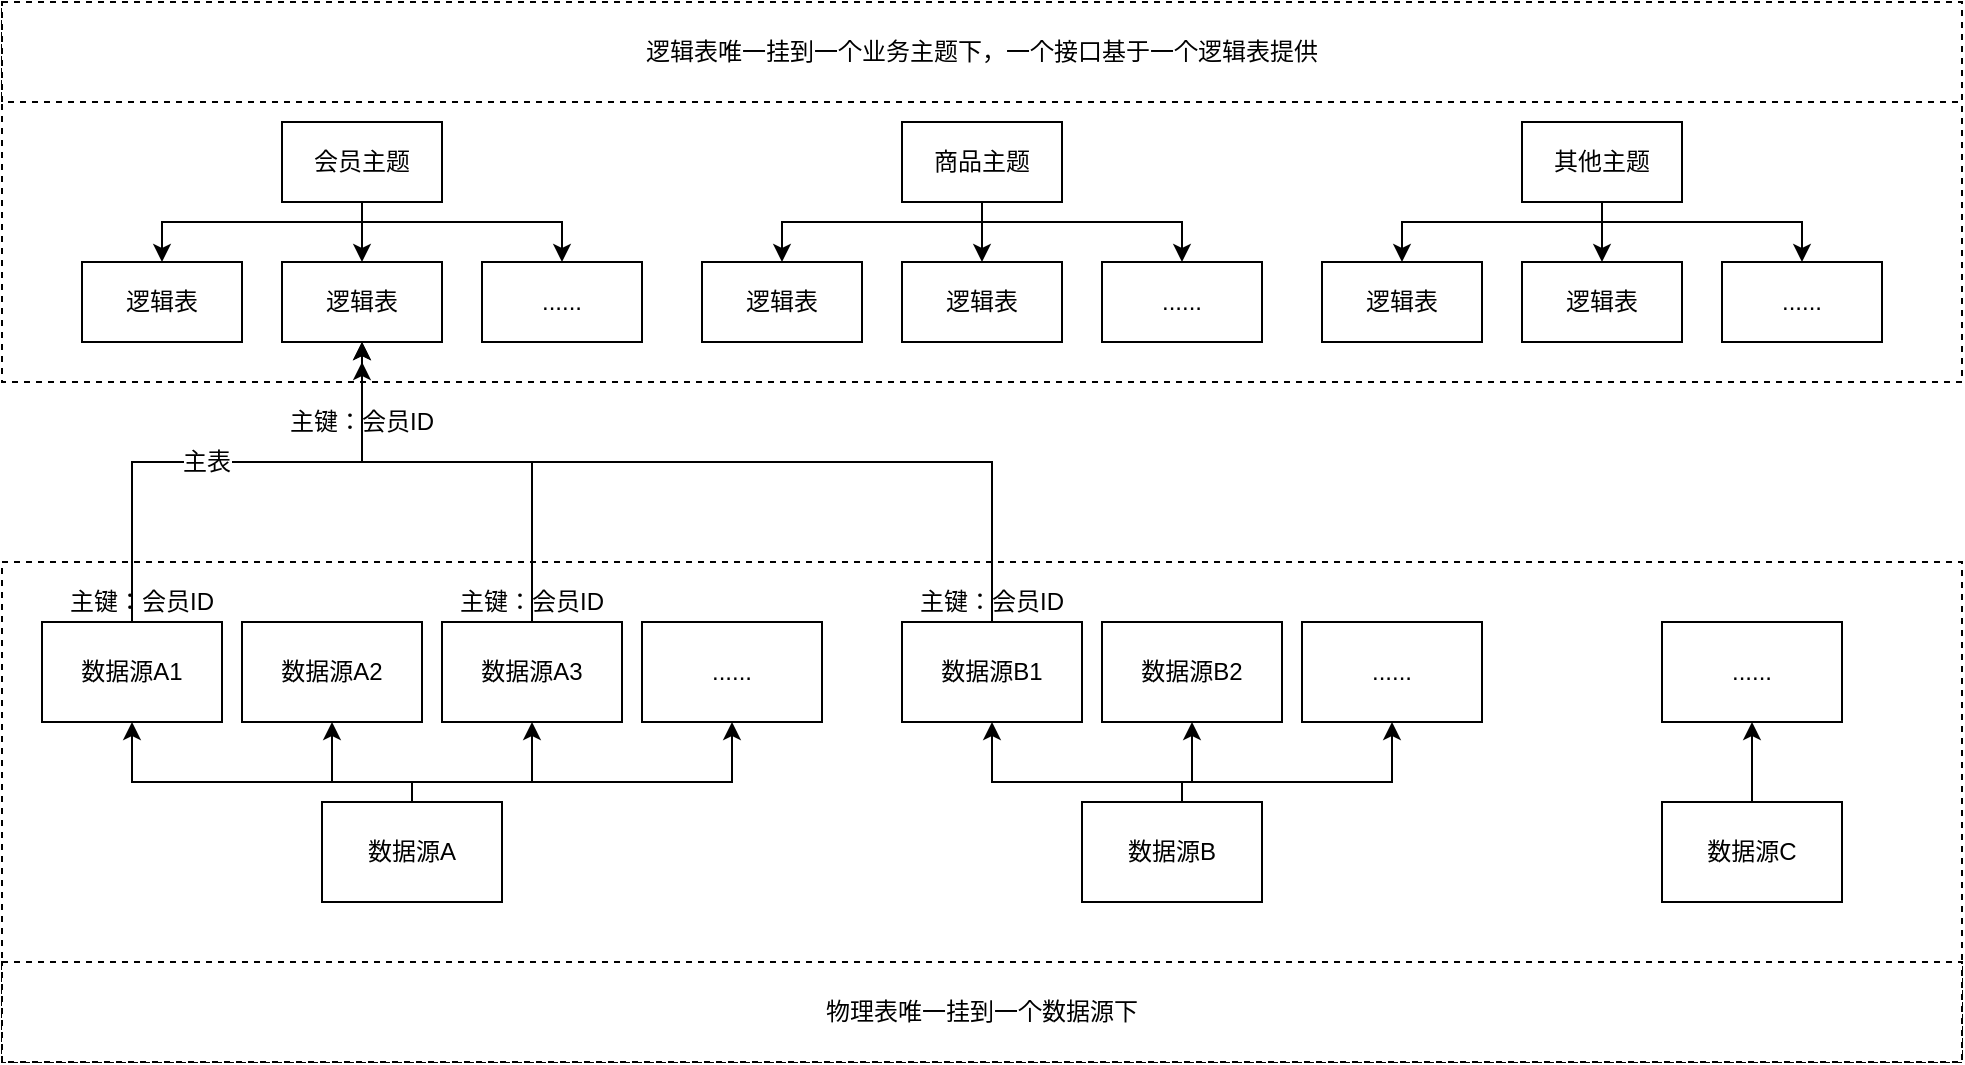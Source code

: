 <mxfile version="12.6.5" type="device"><diagram id="tpH0FJe3ZXIkQTgEBlfF" name="Page-1"><mxGraphModel dx="1024" dy="592" grid="1" gridSize="10" guides="1" tooltips="1" connect="1" arrows="1" fold="1" page="1" pageScale="1" pageWidth="2339" pageHeight="3300" math="0" shadow="0"><root><mxCell id="0"/><mxCell id="1" parent="0"/><mxCell id="fW-zfo6fFDCeHsBJ6dER-22" value="" style="rounded=0;whiteSpace=wrap;html=1;dashed=1;" vertex="1" parent="1"><mxGeometry x="80" y="20" width="980" height="190" as="geometry"/></mxCell><mxCell id="fW-zfo6fFDCeHsBJ6dER-5" style="edgeStyle=orthogonalEdgeStyle;rounded=0;orthogonalLoop=1;jettySize=auto;html=1;" edge="1" parent="1" source="fW-zfo6fFDCeHsBJ6dER-1" target="fW-zfo6fFDCeHsBJ6dER-2"><mxGeometry relative="1" as="geometry"><Array as="points"><mxPoint x="260" y="130"/><mxPoint x="160" y="130"/></Array></mxGeometry></mxCell><mxCell id="fW-zfo6fFDCeHsBJ6dER-6" style="edgeStyle=orthogonalEdgeStyle;rounded=0;orthogonalLoop=1;jettySize=auto;html=1;" edge="1" parent="1" source="fW-zfo6fFDCeHsBJ6dER-1" target="fW-zfo6fFDCeHsBJ6dER-4"><mxGeometry relative="1" as="geometry"><Array as="points"><mxPoint x="260" y="130"/><mxPoint x="360" y="130"/></Array></mxGeometry></mxCell><mxCell id="fW-zfo6fFDCeHsBJ6dER-7" style="edgeStyle=orthogonalEdgeStyle;rounded=0;orthogonalLoop=1;jettySize=auto;html=1;" edge="1" parent="1" source="fW-zfo6fFDCeHsBJ6dER-1" target="fW-zfo6fFDCeHsBJ6dER-3"><mxGeometry relative="1" as="geometry"/></mxCell><mxCell id="fW-zfo6fFDCeHsBJ6dER-1" value="会员主题" style="rounded=0;whiteSpace=wrap;html=1;" vertex="1" parent="1"><mxGeometry x="220" y="80" width="80" height="40" as="geometry"/></mxCell><mxCell id="fW-zfo6fFDCeHsBJ6dER-2" value="逻辑表" style="rounded=0;whiteSpace=wrap;html=1;" vertex="1" parent="1"><mxGeometry x="120" y="150" width="80" height="40" as="geometry"/></mxCell><mxCell id="fW-zfo6fFDCeHsBJ6dER-3" value="逻辑表" style="rounded=0;whiteSpace=wrap;html=1;" vertex="1" parent="1"><mxGeometry x="220" y="150" width="80" height="40" as="geometry"/></mxCell><mxCell id="fW-zfo6fFDCeHsBJ6dER-4" value="......" style="rounded=0;whiteSpace=wrap;html=1;" vertex="1" parent="1"><mxGeometry x="320" y="150" width="80" height="40" as="geometry"/></mxCell><mxCell id="fW-zfo6fFDCeHsBJ6dER-8" style="edgeStyle=orthogonalEdgeStyle;rounded=0;orthogonalLoop=1;jettySize=auto;html=1;" edge="1" parent="1" source="fW-zfo6fFDCeHsBJ6dER-11" target="fW-zfo6fFDCeHsBJ6dER-12"><mxGeometry relative="1" as="geometry"><Array as="points"><mxPoint x="570" y="130"/><mxPoint x="470" y="130"/></Array></mxGeometry></mxCell><mxCell id="fW-zfo6fFDCeHsBJ6dER-9" style="edgeStyle=orthogonalEdgeStyle;rounded=0;orthogonalLoop=1;jettySize=auto;html=1;" edge="1" parent="1" source="fW-zfo6fFDCeHsBJ6dER-11" target="fW-zfo6fFDCeHsBJ6dER-14"><mxGeometry relative="1" as="geometry"><Array as="points"><mxPoint x="570" y="130"/><mxPoint x="670" y="130"/></Array></mxGeometry></mxCell><mxCell id="fW-zfo6fFDCeHsBJ6dER-10" style="edgeStyle=orthogonalEdgeStyle;rounded=0;orthogonalLoop=1;jettySize=auto;html=1;" edge="1" parent="1" source="fW-zfo6fFDCeHsBJ6dER-11" target="fW-zfo6fFDCeHsBJ6dER-13"><mxGeometry relative="1" as="geometry"/></mxCell><mxCell id="fW-zfo6fFDCeHsBJ6dER-11" value="商品主题" style="rounded=0;whiteSpace=wrap;html=1;" vertex="1" parent="1"><mxGeometry x="530" y="80" width="80" height="40" as="geometry"/></mxCell><mxCell id="fW-zfo6fFDCeHsBJ6dER-12" value="逻辑表" style="rounded=0;whiteSpace=wrap;html=1;" vertex="1" parent="1"><mxGeometry x="430" y="150" width="80" height="40" as="geometry"/></mxCell><mxCell id="fW-zfo6fFDCeHsBJ6dER-13" value="逻辑表" style="rounded=0;whiteSpace=wrap;html=1;" vertex="1" parent="1"><mxGeometry x="530" y="150" width="80" height="40" as="geometry"/></mxCell><mxCell id="fW-zfo6fFDCeHsBJ6dER-14" value="......" style="rounded=0;whiteSpace=wrap;html=1;" vertex="1" parent="1"><mxGeometry x="630" y="150" width="80" height="40" as="geometry"/></mxCell><mxCell id="fW-zfo6fFDCeHsBJ6dER-15" style="edgeStyle=orthogonalEdgeStyle;rounded=0;orthogonalLoop=1;jettySize=auto;html=1;" edge="1" parent="1" source="fW-zfo6fFDCeHsBJ6dER-18" target="fW-zfo6fFDCeHsBJ6dER-19"><mxGeometry relative="1" as="geometry"><Array as="points"><mxPoint x="880" y="130"/><mxPoint x="780" y="130"/></Array></mxGeometry></mxCell><mxCell id="fW-zfo6fFDCeHsBJ6dER-16" style="edgeStyle=orthogonalEdgeStyle;rounded=0;orthogonalLoop=1;jettySize=auto;html=1;" edge="1" parent="1" source="fW-zfo6fFDCeHsBJ6dER-18" target="fW-zfo6fFDCeHsBJ6dER-21"><mxGeometry relative="1" as="geometry"><Array as="points"><mxPoint x="880" y="130"/><mxPoint x="980" y="130"/></Array></mxGeometry></mxCell><mxCell id="fW-zfo6fFDCeHsBJ6dER-17" style="edgeStyle=orthogonalEdgeStyle;rounded=0;orthogonalLoop=1;jettySize=auto;html=1;" edge="1" parent="1" source="fW-zfo6fFDCeHsBJ6dER-18" target="fW-zfo6fFDCeHsBJ6dER-20"><mxGeometry relative="1" as="geometry"/></mxCell><mxCell id="fW-zfo6fFDCeHsBJ6dER-18" value="其他主题" style="rounded=0;whiteSpace=wrap;html=1;" vertex="1" parent="1"><mxGeometry x="840" y="80" width="80" height="40" as="geometry"/></mxCell><mxCell id="fW-zfo6fFDCeHsBJ6dER-19" value="逻辑表" style="rounded=0;whiteSpace=wrap;html=1;" vertex="1" parent="1"><mxGeometry x="740" y="150" width="80" height="40" as="geometry"/></mxCell><mxCell id="fW-zfo6fFDCeHsBJ6dER-20" value="逻辑表" style="rounded=0;whiteSpace=wrap;html=1;" vertex="1" parent="1"><mxGeometry x="840" y="150" width="80" height="40" as="geometry"/></mxCell><mxCell id="fW-zfo6fFDCeHsBJ6dER-21" value="......" style="rounded=0;whiteSpace=wrap;html=1;" vertex="1" parent="1"><mxGeometry x="940" y="150" width="80" height="40" as="geometry"/></mxCell><mxCell id="fW-zfo6fFDCeHsBJ6dER-23" value="逻辑表唯一挂到一个业务主题下，一个接口基于一个逻辑表提供" style="rounded=0;whiteSpace=wrap;html=1;dashed=1;" vertex="1" parent="1"><mxGeometry x="80" y="20" width="980" height="50" as="geometry"/></mxCell><mxCell id="fW-zfo6fFDCeHsBJ6dER-24" value="" style="rounded=0;whiteSpace=wrap;html=1;dashed=1;" vertex="1" parent="1"><mxGeometry x="80" y="300" width="980" height="250" as="geometry"/></mxCell><mxCell id="fW-zfo6fFDCeHsBJ6dER-37" style="edgeStyle=orthogonalEdgeStyle;rounded=0;orthogonalLoop=1;jettySize=auto;html=1;" edge="1" parent="1" source="fW-zfo6fFDCeHsBJ6dER-26" target="fW-zfo6fFDCeHsBJ6dER-3"><mxGeometry relative="1" as="geometry"><Array as="points"><mxPoint x="145" y="250"/><mxPoint x="260" y="250"/></Array></mxGeometry></mxCell><mxCell id="fW-zfo6fFDCeHsBJ6dER-38" value="主表" style="text;html=1;align=center;verticalAlign=middle;resizable=0;points=[];labelBackgroundColor=#ffffff;" vertex="1" connectable="0" parent="fW-zfo6fFDCeHsBJ6dER-37"><mxGeometry x="-0.372" y="-37" relative="1" as="geometry"><mxPoint x="37" y="-37" as="offset"/></mxGeometry></mxCell><mxCell id="fW-zfo6fFDCeHsBJ6dER-26" value="数据源A1" style="rounded=0;whiteSpace=wrap;html=1;" vertex="1" parent="1"><mxGeometry x="100" y="330" width="90" height="50" as="geometry"/></mxCell><mxCell id="fW-zfo6fFDCeHsBJ6dER-33" style="edgeStyle=orthogonalEdgeStyle;rounded=0;orthogonalLoop=1;jettySize=auto;html=1;" edge="1" parent="1" source="fW-zfo6fFDCeHsBJ6dER-27" target="fW-zfo6fFDCeHsBJ6dER-26"><mxGeometry relative="1" as="geometry"><Array as="points"><mxPoint x="285" y="410"/><mxPoint x="145" y="410"/></Array></mxGeometry></mxCell><mxCell id="fW-zfo6fFDCeHsBJ6dER-34" style="edgeStyle=orthogonalEdgeStyle;rounded=0;orthogonalLoop=1;jettySize=auto;html=1;" edge="1" parent="1" source="fW-zfo6fFDCeHsBJ6dER-27" target="fW-zfo6fFDCeHsBJ6dER-30"><mxGeometry relative="1" as="geometry"><Array as="points"><mxPoint x="285" y="410"/><mxPoint x="445" y="410"/></Array></mxGeometry></mxCell><mxCell id="fW-zfo6fFDCeHsBJ6dER-35" style="edgeStyle=orthogonalEdgeStyle;rounded=0;orthogonalLoop=1;jettySize=auto;html=1;" edge="1" parent="1" source="fW-zfo6fFDCeHsBJ6dER-27" target="fW-zfo6fFDCeHsBJ6dER-28"><mxGeometry relative="1" as="geometry"><Array as="points"><mxPoint x="285" y="410"/><mxPoint x="245" y="410"/></Array></mxGeometry></mxCell><mxCell id="fW-zfo6fFDCeHsBJ6dER-36" style="edgeStyle=orthogonalEdgeStyle;rounded=0;orthogonalLoop=1;jettySize=auto;html=1;" edge="1" parent="1" source="fW-zfo6fFDCeHsBJ6dER-27" target="fW-zfo6fFDCeHsBJ6dER-29"><mxGeometry relative="1" as="geometry"><Array as="points"><mxPoint x="285" y="410"/><mxPoint x="345" y="410"/></Array></mxGeometry></mxCell><mxCell id="fW-zfo6fFDCeHsBJ6dER-27" value="数据源A" style="rounded=0;whiteSpace=wrap;html=1;" vertex="1" parent="1"><mxGeometry x="240" y="420" width="90" height="50" as="geometry"/></mxCell><mxCell id="fW-zfo6fFDCeHsBJ6dER-28" value="数据源A2" style="rounded=0;whiteSpace=wrap;html=1;" vertex="1" parent="1"><mxGeometry x="200" y="330" width="90" height="50" as="geometry"/></mxCell><mxCell id="fW-zfo6fFDCeHsBJ6dER-40" style="edgeStyle=orthogonalEdgeStyle;rounded=0;orthogonalLoop=1;jettySize=auto;html=1;entryX=0.5;entryY=1;entryDx=0;entryDy=0;" edge="1" parent="1" source="fW-zfo6fFDCeHsBJ6dER-29" target="fW-zfo6fFDCeHsBJ6dER-3"><mxGeometry relative="1" as="geometry"><mxPoint x="260" y="200" as="targetPoint"/><Array as="points"><mxPoint x="345" y="250"/><mxPoint x="260" y="250"/></Array></mxGeometry></mxCell><mxCell id="fW-zfo6fFDCeHsBJ6dER-29" value="数据源A3" style="rounded=0;whiteSpace=wrap;html=1;" vertex="1" parent="1"><mxGeometry x="300" y="330" width="90" height="50" as="geometry"/></mxCell><mxCell id="fW-zfo6fFDCeHsBJ6dER-30" value="......" style="rounded=0;whiteSpace=wrap;html=1;" vertex="1" parent="1"><mxGeometry x="400" y="330" width="90" height="50" as="geometry"/></mxCell><mxCell id="fW-zfo6fFDCeHsBJ6dER-32" value="物理表唯一挂到一个数据源下" style="rounded=0;whiteSpace=wrap;html=1;dashed=1;" vertex="1" parent="1"><mxGeometry x="80" y="500" width="980" height="50" as="geometry"/></mxCell><mxCell id="fW-zfo6fFDCeHsBJ6dER-39" value="主键：会员ID" style="text;html=1;strokeColor=none;fillColor=none;align=center;verticalAlign=middle;whiteSpace=wrap;rounded=0;dashed=1;" vertex="1" parent="1"><mxGeometry x="205" y="220" width="110" height="20" as="geometry"/></mxCell><mxCell id="fW-zfo6fFDCeHsBJ6dER-57" style="edgeStyle=orthogonalEdgeStyle;rounded=0;orthogonalLoop=1;jettySize=auto;html=1;" edge="1" parent="1" source="fW-zfo6fFDCeHsBJ6dER-41"><mxGeometry relative="1" as="geometry"><mxPoint x="260" y="200" as="targetPoint"/><Array as="points"><mxPoint x="575" y="250"/><mxPoint x="260" y="250"/></Array></mxGeometry></mxCell><mxCell id="fW-zfo6fFDCeHsBJ6dER-41" value="数据源B1" style="rounded=0;whiteSpace=wrap;html=1;" vertex="1" parent="1"><mxGeometry x="530" y="330" width="90" height="50" as="geometry"/></mxCell><mxCell id="fW-zfo6fFDCeHsBJ6dER-42" style="edgeStyle=orthogonalEdgeStyle;rounded=0;orthogonalLoop=1;jettySize=auto;html=1;" edge="1" parent="1" source="fW-zfo6fFDCeHsBJ6dER-46" target="fW-zfo6fFDCeHsBJ6dER-41"><mxGeometry relative="1" as="geometry"><Array as="points"><mxPoint x="670" y="410"/><mxPoint x="575" y="410"/></Array></mxGeometry></mxCell><mxCell id="fW-zfo6fFDCeHsBJ6dER-44" style="edgeStyle=orthogonalEdgeStyle;rounded=0;orthogonalLoop=1;jettySize=auto;html=1;" edge="1" parent="1" source="fW-zfo6fFDCeHsBJ6dER-46" target="fW-zfo6fFDCeHsBJ6dER-47"><mxGeometry relative="1" as="geometry"><Array as="points"><mxPoint x="670" y="410"/><mxPoint x="675" y="410"/></Array></mxGeometry></mxCell><mxCell id="fW-zfo6fFDCeHsBJ6dER-45" style="edgeStyle=orthogonalEdgeStyle;rounded=0;orthogonalLoop=1;jettySize=auto;html=1;" edge="1" parent="1" source="fW-zfo6fFDCeHsBJ6dER-46" target="fW-zfo6fFDCeHsBJ6dER-48"><mxGeometry relative="1" as="geometry"><Array as="points"><mxPoint x="670" y="410"/><mxPoint x="775" y="410"/></Array></mxGeometry></mxCell><mxCell id="fW-zfo6fFDCeHsBJ6dER-46" value="数据源B" style="rounded=0;whiteSpace=wrap;html=1;" vertex="1" parent="1"><mxGeometry x="620" y="420" width="90" height="50" as="geometry"/></mxCell><mxCell id="fW-zfo6fFDCeHsBJ6dER-47" value="数据源B2" style="rounded=0;whiteSpace=wrap;html=1;" vertex="1" parent="1"><mxGeometry x="630" y="330" width="90" height="50" as="geometry"/></mxCell><mxCell id="fW-zfo6fFDCeHsBJ6dER-48" value="......" style="rounded=0;whiteSpace=wrap;html=1;" vertex="1" parent="1"><mxGeometry x="730" y="330" width="90" height="50" as="geometry"/></mxCell><mxCell id="fW-zfo6fFDCeHsBJ6dER-52" style="edgeStyle=orthogonalEdgeStyle;rounded=0;orthogonalLoop=1;jettySize=auto;html=1;" edge="1" parent="1" source="fW-zfo6fFDCeHsBJ6dER-50" target="fW-zfo6fFDCeHsBJ6dER-51"><mxGeometry relative="1" as="geometry"/></mxCell><mxCell id="fW-zfo6fFDCeHsBJ6dER-50" value="数据源C" style="rounded=0;whiteSpace=wrap;html=1;" vertex="1" parent="1"><mxGeometry x="910" y="420" width="90" height="50" as="geometry"/></mxCell><mxCell id="fW-zfo6fFDCeHsBJ6dER-51" value="......" style="rounded=0;whiteSpace=wrap;html=1;" vertex="1" parent="1"><mxGeometry x="910" y="330" width="90" height="50" as="geometry"/></mxCell><mxCell id="fW-zfo6fFDCeHsBJ6dER-53" value="主键：会员ID" style="text;html=1;strokeColor=none;fillColor=none;align=center;verticalAlign=middle;whiteSpace=wrap;rounded=0;dashed=1;" vertex="1" parent="1"><mxGeometry x="95" y="310" width="110" height="20" as="geometry"/></mxCell><mxCell id="fW-zfo6fFDCeHsBJ6dER-54" value="主键：会员ID" style="text;html=1;strokeColor=none;fillColor=none;align=center;verticalAlign=middle;whiteSpace=wrap;rounded=0;dashed=1;" vertex="1" parent="1"><mxGeometry x="290" y="310" width="110" height="20" as="geometry"/></mxCell><mxCell id="fW-zfo6fFDCeHsBJ6dER-58" value="主键：会员ID" style="text;html=1;strokeColor=none;fillColor=none;align=center;verticalAlign=middle;whiteSpace=wrap;rounded=0;dashed=1;" vertex="1" parent="1"><mxGeometry x="520" y="310" width="110" height="20" as="geometry"/></mxCell></root></mxGraphModel></diagram></mxfile>